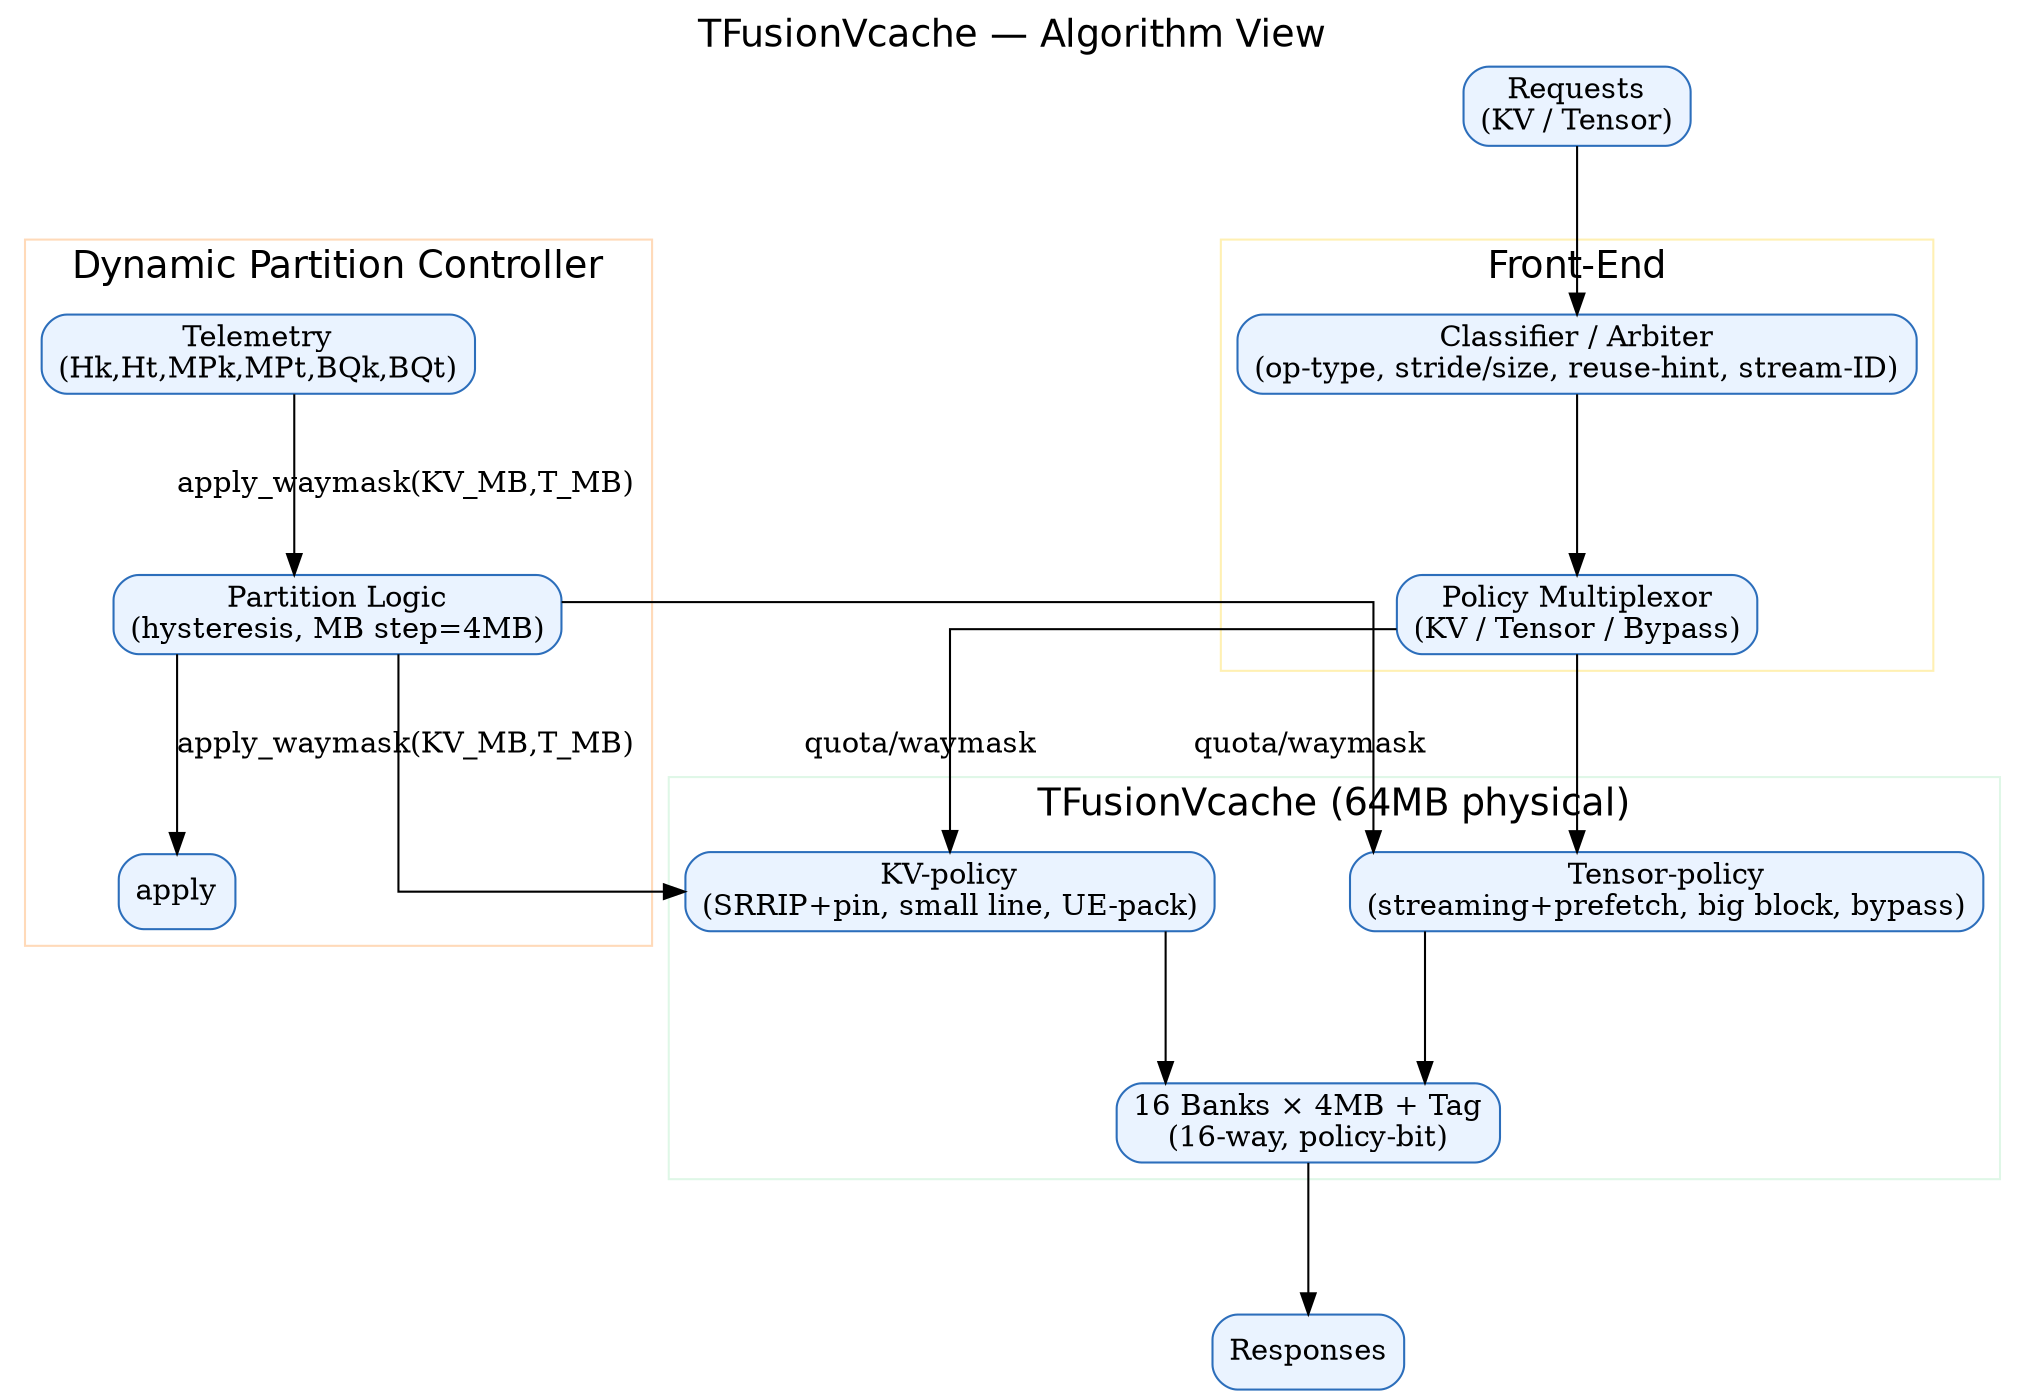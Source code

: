 digraph CACHE_ALGO_TFV {
  label="TFusionVcache — Algorithm View";
  labelloc="t"; fontsize=18;
  rankdir=TB; splines=ortho; nodesep=0.9; ranksep=1.0; fontname="Helvetica";
  node[shape=box,style="rounded,filled",fillcolor="#EAF3FF",color="#2C6EBB"];

  subgraph cluster_fe { label="Front-End"; color="#FFF0B3";
    fe[label="Classifier / Arbiter
(op-type, stride/size, reuse-hint, stream-ID)"];
    mux[label="Policy Multiplexor
(KV / Tensor / Bypass)"];
    fe -> mux;
  }
  subgraph cluster_part { label="Dynamic Partition Controller"; color="#FFDAB9";
    tele[label="Telemetry
(Hk,Ht,MPk,MPt,BQk,BQt)"];
    ctrl[label="Partition Logic
(hysteresis, MB step=4MB)"];
    tele -> ctrl -> apply[label="apply_waymask(KV_MB,T_MB)"];
  }
  subgraph cluster_cache { label="TFusionVcache (64MB physical)"; color="#DFF7E7";
    kvp[label="KV-policy
(SRRIP+pin, small line, UE-pack)"];
    tcp[label="Tensor-policy
(streaming+prefetch, big block, bypass)"];
    banks[label="16 Banks × 4MB + Tag
(16-way, policy-bit)"];
    kvp -> banks; tcp -> banks;
  }
  front[label="Requests
(KV / Tensor)"]; sink[label="Responses"];
  front -> fe;
  mux -> {kvp tcp};
  banks -> sink;
  ctrl -> kvp [label="quota/waymask"];
  ctrl -> tcp [label="quota/waymask"];
}